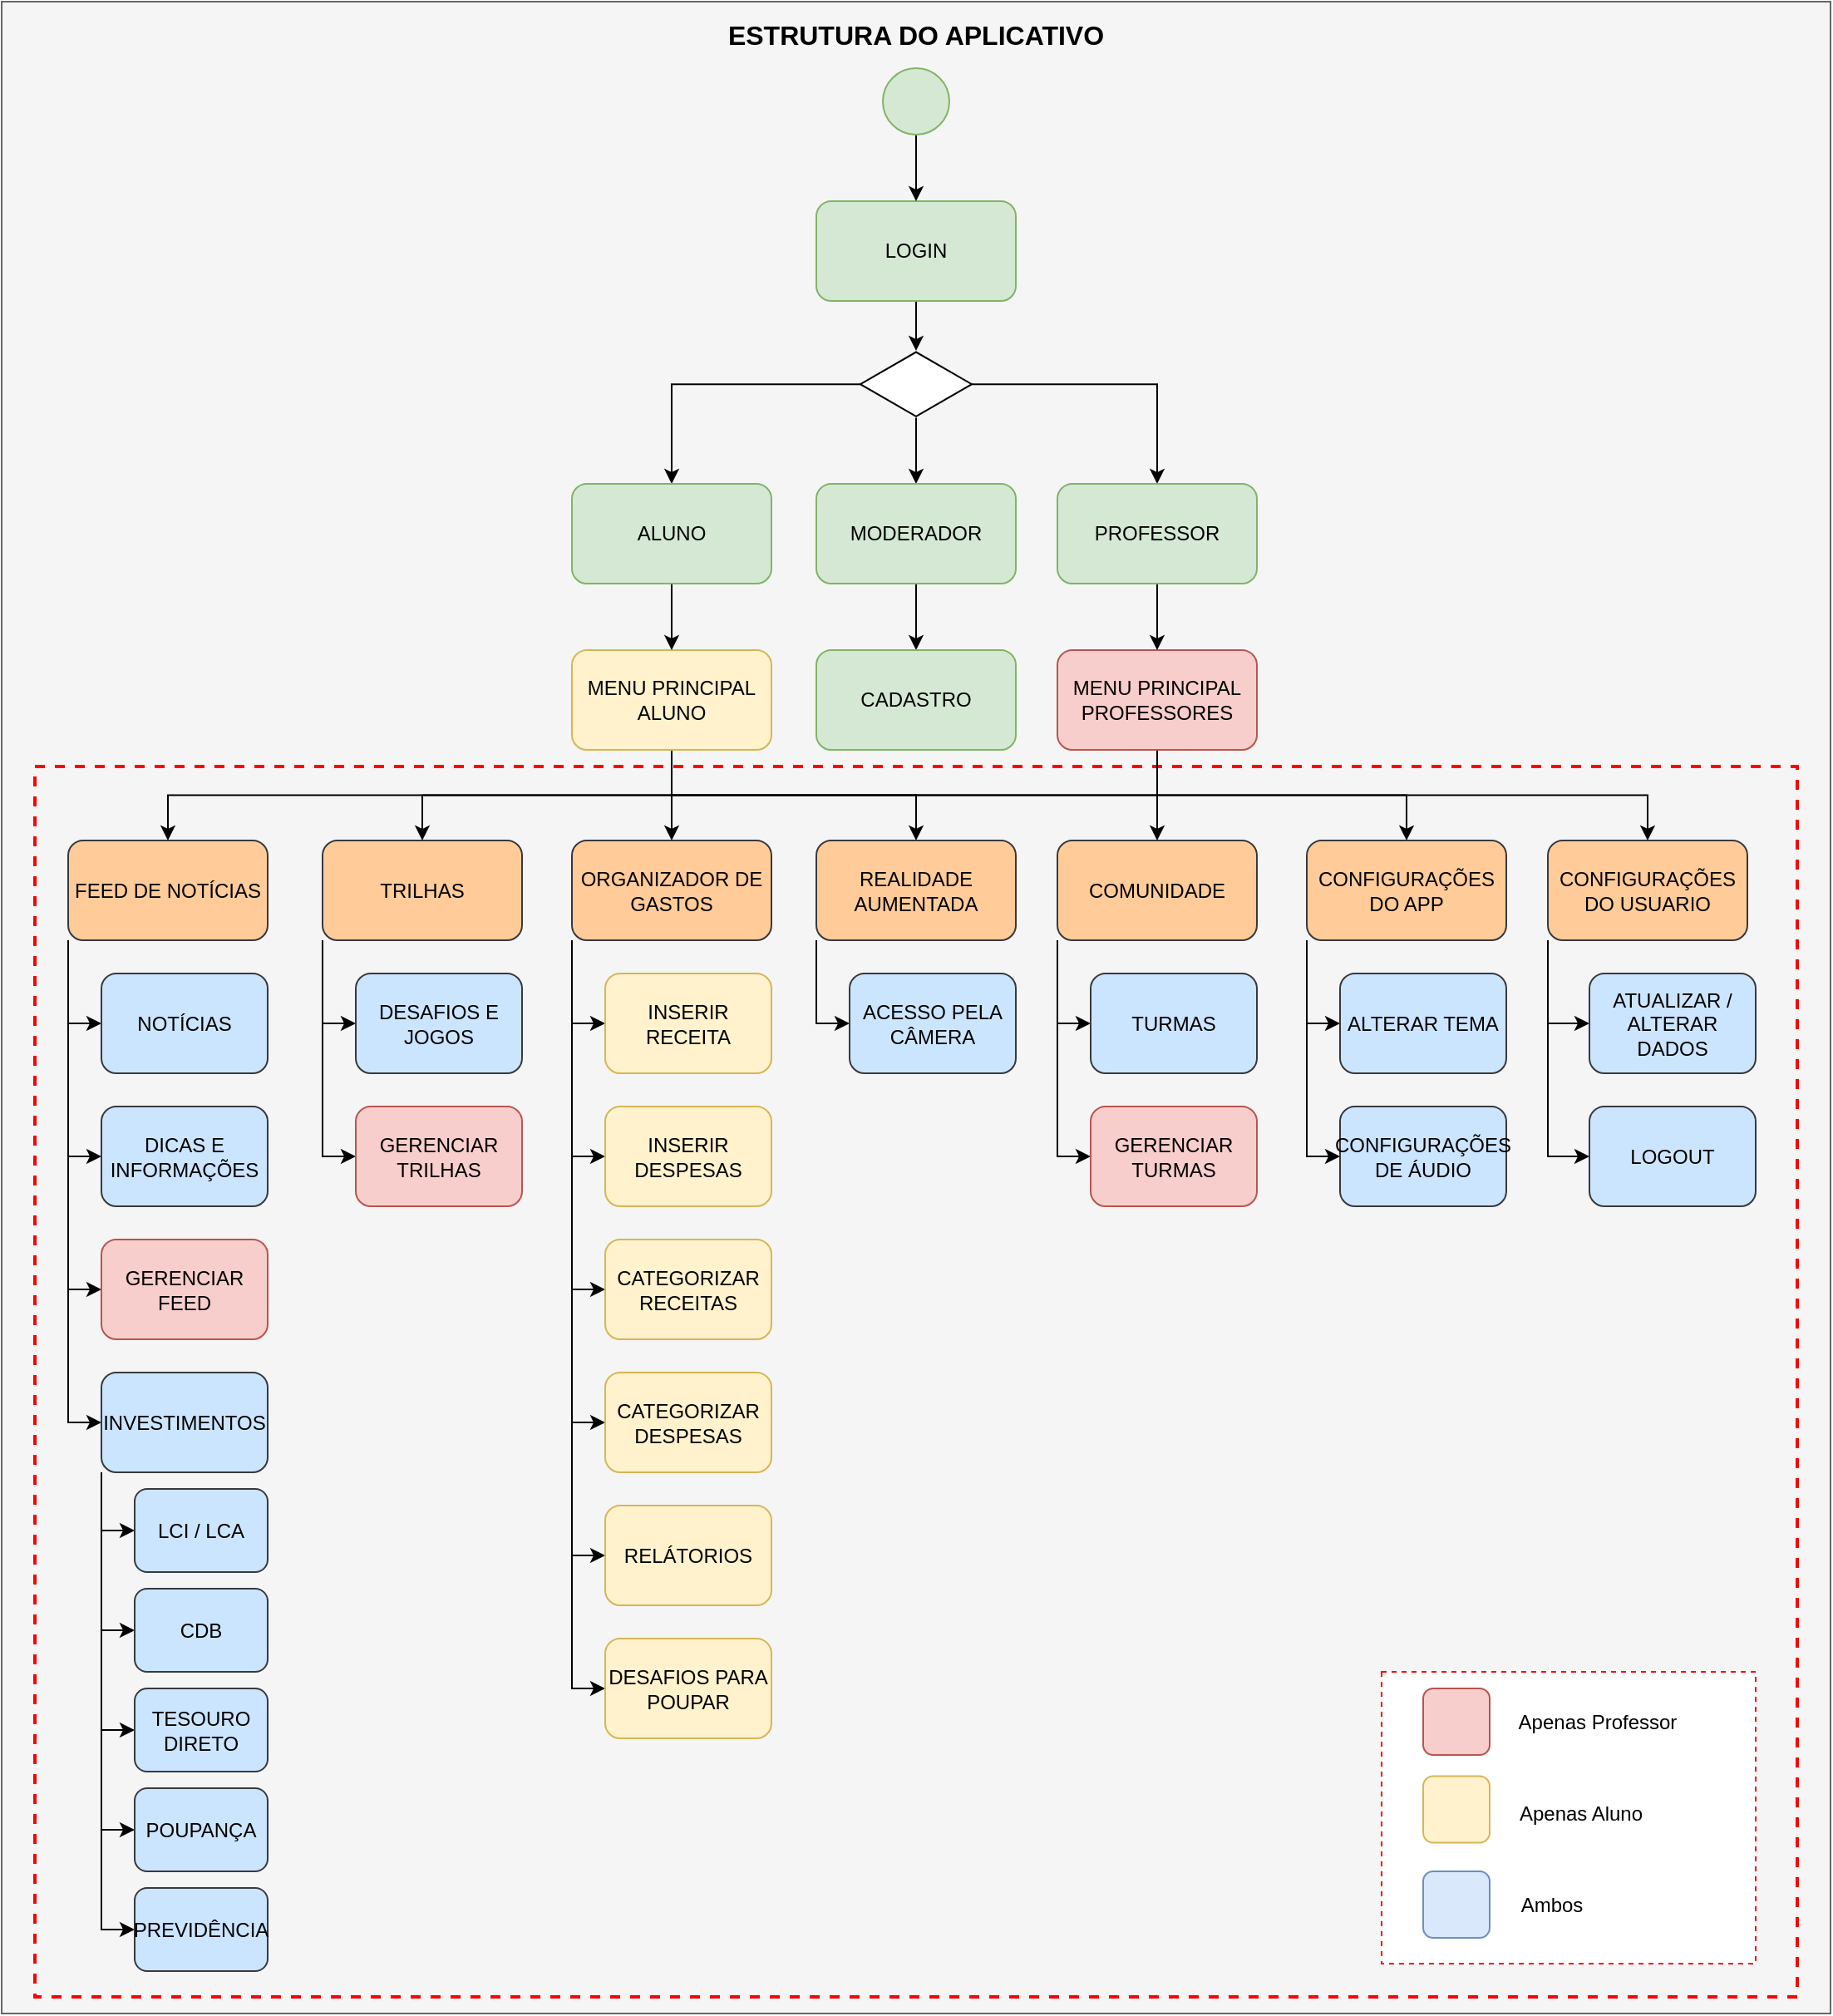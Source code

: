 <mxfile version="24.3.1" type="device">
  <diagram name="Página-1" id="UvxiDudPCTx69hKIyu-x">
    <mxGraphModel dx="2258" dy="1933" grid="1" gridSize="10" guides="1" tooltips="1" connect="1" arrows="1" fold="1" page="1" pageScale="1" pageWidth="827" pageHeight="1169" math="0" shadow="0">
      <root>
        <mxCell id="0" />
        <mxCell id="1" parent="0" />
        <mxCell id="NnoFlL8IRyMTeSpGXD7a-3" value="" style="rounded=0;whiteSpace=wrap;html=1;fillColor=#f5f5f5;fontColor=#333333;strokeColor=#666666;" parent="1" vertex="1">
          <mxGeometry x="-770" y="-60" width="1100" height="1210" as="geometry" />
        </mxCell>
        <mxCell id="IkJDrjzl-z41PmFatqKp-34" value="" style="rounded=0;whiteSpace=wrap;html=1;gradientColor=none;fillColor=none;dashed=1;strokeColor=#FF0000;strokeWidth=2;" parent="1" vertex="1">
          <mxGeometry x="-750" y="400" width="1060" height="740" as="geometry" />
        </mxCell>
        <mxCell id="IkJDrjzl-z41PmFatqKp-29" value="" style="rounded=0;whiteSpace=wrap;html=1;fillColor=default;dashed=1;strokeColor=#ff0000;" parent="1" vertex="1">
          <mxGeometry x="60" y="944.5" width="225" height="175.5" as="geometry" />
        </mxCell>
        <mxCell id="px6GwIb3NifLbQ9o1P_B-11" style="edgeStyle=orthogonalEdgeStyle;rounded=0;orthogonalLoop=1;jettySize=auto;html=1;exitX=0.5;exitY=1;exitDx=0;exitDy=0;" parent="1" source="GXVUt_CpKELL4S9qzEZ1-18" target="IkJDrjzl-z41PmFatqKp-1" edge="1">
          <mxGeometry relative="1" as="geometry" />
        </mxCell>
        <mxCell id="GXVUt_CpKELL4S9qzEZ1-18" value="LOGIN" style="rounded=1;whiteSpace=wrap;html=1;fillColor=#d5e8d4;strokeColor=#82b366;" parent="1" vertex="1">
          <mxGeometry x="-280" y="60" width="120" height="60" as="geometry" />
        </mxCell>
        <mxCell id="px6GwIb3NifLbQ9o1P_B-17" style="edgeStyle=orthogonalEdgeStyle;rounded=0;orthogonalLoop=1;jettySize=auto;html=1;exitX=0.5;exitY=1;exitDx=0;exitDy=0;entryX=0.5;entryY=0;entryDx=0;entryDy=0;" parent="1" source="GXVUt_CpKELL4S9qzEZ1-19" target="GXVUt_CpKELL4S9qzEZ1-30" edge="1">
          <mxGeometry relative="1" as="geometry" />
        </mxCell>
        <mxCell id="px6GwIb3NifLbQ9o1P_B-19" style="edgeStyle=orthogonalEdgeStyle;rounded=0;orthogonalLoop=1;jettySize=auto;html=1;exitX=0.5;exitY=1;exitDx=0;exitDy=0;" parent="1" source="GXVUt_CpKELL4S9qzEZ1-19" target="GXVUt_CpKELL4S9qzEZ1-28" edge="1">
          <mxGeometry relative="1" as="geometry" />
        </mxCell>
        <mxCell id="px6GwIb3NifLbQ9o1P_B-20" style="edgeStyle=orthogonalEdgeStyle;rounded=0;orthogonalLoop=1;jettySize=auto;html=1;exitX=0.5;exitY=1;exitDx=0;exitDy=0;" parent="1" source="GXVUt_CpKELL4S9qzEZ1-19" target="GXVUt_CpKELL4S9qzEZ1-27" edge="1">
          <mxGeometry relative="1" as="geometry" />
        </mxCell>
        <mxCell id="px6GwIb3NifLbQ9o1P_B-21" style="edgeStyle=orthogonalEdgeStyle;rounded=0;orthogonalLoop=1;jettySize=auto;html=1;exitX=0.5;exitY=1;exitDx=0;exitDy=0;" parent="1" source="GXVUt_CpKELL4S9qzEZ1-19" target="7EyF1_aJlE8CxIVccxEh-1" edge="1">
          <mxGeometry relative="1" as="geometry" />
        </mxCell>
        <mxCell id="GXVUt_CpKELL4S9qzEZ1-19" value="MENU PRINCIPAL ALUNO" style="rounded=1;whiteSpace=wrap;html=1;fillColor=#fff2cc;strokeColor=#d6b656;" parent="1" vertex="1">
          <mxGeometry x="-427" y="330" width="120" height="60" as="geometry" />
        </mxCell>
        <mxCell id="GXVUt_CpKELL4S9qzEZ1-118" style="edgeStyle=orthogonalEdgeStyle;rounded=0;orthogonalLoop=1;jettySize=auto;html=1;exitX=0;exitY=1;exitDx=0;exitDy=0;entryX=0;entryY=0.5;entryDx=0;entryDy=0;" parent="1" source="GXVUt_CpKELL4S9qzEZ1-25" target="GXVUt_CpKELL4S9qzEZ1-110" edge="1">
          <mxGeometry relative="1" as="geometry" />
        </mxCell>
        <mxCell id="GXVUt_CpKELL4S9qzEZ1-119" style="edgeStyle=orthogonalEdgeStyle;rounded=0;orthogonalLoop=1;jettySize=auto;html=1;exitX=0;exitY=1;exitDx=0;exitDy=0;entryX=0;entryY=0.5;entryDx=0;entryDy=0;" parent="1" source="GXVUt_CpKELL4S9qzEZ1-25" target="GXVUt_CpKELL4S9qzEZ1-41" edge="1">
          <mxGeometry relative="1" as="geometry" />
        </mxCell>
        <mxCell id="GXVUt_CpKELL4S9qzEZ1-25" value="CONFIGURAÇÕES DO USUARIO" style="rounded=1;whiteSpace=wrap;html=1;fillColor=#ffcc99;strokeColor=#36393d;" parent="1" vertex="1">
          <mxGeometry x="160" y="444.5" width="120" height="60" as="geometry" />
        </mxCell>
        <mxCell id="GXVUt_CpKELL4S9qzEZ1-113" style="edgeStyle=orthogonalEdgeStyle;rounded=0;orthogonalLoop=1;jettySize=auto;html=1;exitX=0;exitY=1;exitDx=0;exitDy=0;entryX=0;entryY=0.5;entryDx=0;entryDy=0;" parent="1" source="GXVUt_CpKELL4S9qzEZ1-26" target="GXVUt_CpKELL4S9qzEZ1-37" edge="1">
          <mxGeometry relative="1" as="geometry" />
        </mxCell>
        <mxCell id="IkJDrjzl-z41PmFatqKp-16" style="edgeStyle=orthogonalEdgeStyle;rounded=0;orthogonalLoop=1;jettySize=auto;html=1;exitX=0;exitY=1;exitDx=0;exitDy=0;entryX=0;entryY=0.5;entryDx=0;entryDy=0;" parent="1" source="GXVUt_CpKELL4S9qzEZ1-26" target="IkJDrjzl-z41PmFatqKp-13" edge="1">
          <mxGeometry relative="1" as="geometry" />
        </mxCell>
        <mxCell id="GXVUt_CpKELL4S9qzEZ1-26" value="COMUNIDADE" style="rounded=1;whiteSpace=wrap;html=1;fillColor=#ffcc99;strokeColor=#36393d;" parent="1" vertex="1">
          <mxGeometry x="-135" y="444.5" width="120" height="60" as="geometry" />
        </mxCell>
        <mxCell id="GXVUt_CpKELL4S9qzEZ1-103" style="edgeStyle=orthogonalEdgeStyle;rounded=0;orthogonalLoop=1;jettySize=auto;html=1;exitX=0;exitY=1;exitDx=0;exitDy=0;entryX=0;entryY=0.5;entryDx=0;entryDy=0;" parent="1" source="GXVUt_CpKELL4S9qzEZ1-27" target="GXVUt_CpKELL4S9qzEZ1-96" edge="1">
          <mxGeometry relative="1" as="geometry">
            <Array as="points">
              <mxPoint x="-427" y="554.5" />
            </Array>
          </mxGeometry>
        </mxCell>
        <mxCell id="GXVUt_CpKELL4S9qzEZ1-104" style="edgeStyle=orthogonalEdgeStyle;rounded=0;orthogonalLoop=1;jettySize=auto;html=1;exitX=0;exitY=1;exitDx=0;exitDy=0;entryX=0;entryY=0.5;entryDx=0;entryDy=0;" parent="1" source="GXVUt_CpKELL4S9qzEZ1-27" target="GXVUt_CpKELL4S9qzEZ1-101" edge="1">
          <mxGeometry relative="1" as="geometry" />
        </mxCell>
        <mxCell id="GXVUt_CpKELL4S9qzEZ1-105" style="edgeStyle=orthogonalEdgeStyle;rounded=0;orthogonalLoop=1;jettySize=auto;html=1;exitX=0;exitY=1;exitDx=0;exitDy=0;entryX=0;entryY=0.5;entryDx=0;entryDy=0;" parent="1" source="GXVUt_CpKELL4S9qzEZ1-27" target="GXVUt_CpKELL4S9qzEZ1-100" edge="1">
          <mxGeometry relative="1" as="geometry" />
        </mxCell>
        <mxCell id="GXVUt_CpKELL4S9qzEZ1-106" style="edgeStyle=orthogonalEdgeStyle;rounded=0;orthogonalLoop=1;jettySize=auto;html=1;exitX=0;exitY=1;exitDx=0;exitDy=0;entryX=0;entryY=0.5;entryDx=0;entryDy=0;" parent="1" source="GXVUt_CpKELL4S9qzEZ1-27" target="GXVUt_CpKELL4S9qzEZ1-99" edge="1">
          <mxGeometry relative="1" as="geometry" />
        </mxCell>
        <mxCell id="GXVUt_CpKELL4S9qzEZ1-107" style="edgeStyle=orthogonalEdgeStyle;rounded=0;orthogonalLoop=1;jettySize=auto;html=1;exitX=0;exitY=1;exitDx=0;exitDy=0;entryX=0;entryY=0.5;entryDx=0;entryDy=0;" parent="1" source="GXVUt_CpKELL4S9qzEZ1-27" target="GXVUt_CpKELL4S9qzEZ1-98" edge="1">
          <mxGeometry relative="1" as="geometry" />
        </mxCell>
        <mxCell id="GXVUt_CpKELL4S9qzEZ1-108" style="edgeStyle=orthogonalEdgeStyle;rounded=0;orthogonalLoop=1;jettySize=auto;html=1;exitX=0;exitY=1;exitDx=0;exitDy=0;entryX=0;entryY=0.5;entryDx=0;entryDy=0;" parent="1" source="GXVUt_CpKELL4S9qzEZ1-27" target="GXVUt_CpKELL4S9qzEZ1-97" edge="1">
          <mxGeometry relative="1" as="geometry" />
        </mxCell>
        <mxCell id="GXVUt_CpKELL4S9qzEZ1-27" value="ORGANIZADOR DE GASTOS" style="rounded=1;whiteSpace=wrap;html=1;fillColor=#ffcc99;strokeColor=#36393d;" parent="1" vertex="1">
          <mxGeometry x="-427" y="444.5" width="120" height="60" as="geometry" />
        </mxCell>
        <mxCell id="GXVUt_CpKELL4S9qzEZ1-89" style="edgeStyle=orthogonalEdgeStyle;rounded=0;orthogonalLoop=1;jettySize=auto;html=1;exitX=0;exitY=1;exitDx=0;exitDy=0;entryX=0;entryY=0.5;entryDx=0;entryDy=0;" parent="1" source="GXVUt_CpKELL4S9qzEZ1-28" target="GXVUt_CpKELL4S9qzEZ1-80" edge="1">
          <mxGeometry relative="1" as="geometry">
            <Array as="points">
              <mxPoint x="-577" y="554.5" />
            </Array>
          </mxGeometry>
        </mxCell>
        <mxCell id="IkJDrjzl-z41PmFatqKp-15" style="edgeStyle=orthogonalEdgeStyle;rounded=0;orthogonalLoop=1;jettySize=auto;html=1;exitX=0;exitY=1;exitDx=0;exitDy=0;entryX=0;entryY=0.5;entryDx=0;entryDy=0;" parent="1" source="GXVUt_CpKELL4S9qzEZ1-28" target="IkJDrjzl-z41PmFatqKp-14" edge="1">
          <mxGeometry relative="1" as="geometry">
            <Array as="points">
              <mxPoint x="-577" y="634.5" />
            </Array>
          </mxGeometry>
        </mxCell>
        <mxCell id="GXVUt_CpKELL4S9qzEZ1-28" value="TRILHAS" style="rounded=1;whiteSpace=wrap;html=1;fillColor=#ffcc99;strokeColor=#36393d;" parent="1" vertex="1">
          <mxGeometry x="-577" y="444.5" width="120" height="60" as="geometry" />
        </mxCell>
        <mxCell id="GXVUt_CpKELL4S9qzEZ1-71" style="edgeStyle=orthogonalEdgeStyle;rounded=0;orthogonalLoop=1;jettySize=auto;html=1;exitX=0;exitY=1;exitDx=0;exitDy=0;entryX=0;entryY=0.5;entryDx=0;entryDy=0;" parent="1" source="GXVUt_CpKELL4S9qzEZ1-29" target="GXVUt_CpKELL4S9qzEZ1-32" edge="1">
          <mxGeometry relative="1" as="geometry">
            <Array as="points">
              <mxPoint x="-730" y="634.5" />
            </Array>
          </mxGeometry>
        </mxCell>
        <mxCell id="7EyF1_aJlE8CxIVccxEh-4" style="edgeStyle=orthogonalEdgeStyle;rounded=0;orthogonalLoop=1;jettySize=auto;html=1;exitX=0;exitY=1;exitDx=0;exitDy=0;entryX=0;entryY=0.5;entryDx=0;entryDy=0;" parent="1" source="GXVUt_CpKELL4S9qzEZ1-29" target="GXVUt_CpKELL4S9qzEZ1-33" edge="1">
          <mxGeometry relative="1" as="geometry" />
        </mxCell>
        <mxCell id="IkJDrjzl-z41PmFatqKp-19" style="edgeStyle=orthogonalEdgeStyle;rounded=0;orthogonalLoop=1;jettySize=auto;html=1;exitX=0;exitY=1;exitDx=0;exitDy=0;entryX=0;entryY=0.5;entryDx=0;entryDy=0;" parent="1" source="GXVUt_CpKELL4S9qzEZ1-29" target="IkJDrjzl-z41PmFatqKp-18" edge="1">
          <mxGeometry relative="1" as="geometry" />
        </mxCell>
        <mxCell id="X6eICQ6PJf0R-Lsuph4n-5" style="edgeStyle=orthogonalEdgeStyle;rounded=0;orthogonalLoop=1;jettySize=auto;html=1;exitX=0;exitY=1;exitDx=0;exitDy=0;entryX=0;entryY=0.5;entryDx=0;entryDy=0;" parent="1" source="GXVUt_CpKELL4S9qzEZ1-29" target="GXVUt_CpKELL4S9qzEZ1-31" edge="1">
          <mxGeometry relative="1" as="geometry">
            <Array as="points">
              <mxPoint x="-730" y="554.5" />
            </Array>
          </mxGeometry>
        </mxCell>
        <mxCell id="GXVUt_CpKELL4S9qzEZ1-29" value="FEED DE NOTÍCIAS" style="rounded=1;whiteSpace=wrap;html=1;fillColor=#ffcc99;strokeColor=#36393d;" parent="1" vertex="1">
          <mxGeometry x="-730" y="444.5" width="120" height="60" as="geometry" />
        </mxCell>
        <mxCell id="GXVUt_CpKELL4S9qzEZ1-115" style="edgeStyle=orthogonalEdgeStyle;rounded=0;orthogonalLoop=1;jettySize=auto;html=1;exitX=0;exitY=1;exitDx=0;exitDy=0;entryX=0;entryY=0.5;entryDx=0;entryDy=0;" parent="1" source="GXVUt_CpKELL4S9qzEZ1-30" target="GXVUt_CpKELL4S9qzEZ1-43" edge="1">
          <mxGeometry relative="1" as="geometry" />
        </mxCell>
        <mxCell id="GXVUt_CpKELL4S9qzEZ1-116" style="edgeStyle=orthogonalEdgeStyle;rounded=0;orthogonalLoop=1;jettySize=auto;html=1;exitX=0;exitY=1;exitDx=0;exitDy=0;entryX=0;entryY=0.5;entryDx=0;entryDy=0;" parent="1" source="GXVUt_CpKELL4S9qzEZ1-30" target="GXVUt_CpKELL4S9qzEZ1-111" edge="1">
          <mxGeometry relative="1" as="geometry" />
        </mxCell>
        <mxCell id="GXVUt_CpKELL4S9qzEZ1-30" value="CONFIGURAÇÕES DO APP" style="rounded=1;whiteSpace=wrap;html=1;fillColor=#ffcc99;strokeColor=#36393d;" parent="1" vertex="1">
          <mxGeometry x="15" y="444.5" width="120" height="60" as="geometry" />
        </mxCell>
        <mxCell id="GXVUt_CpKELL4S9qzEZ1-31" value="NOTÍCIAS" style="rounded=1;whiteSpace=wrap;html=1;fillColor=#cce5ff;strokeColor=#36393d;" parent="1" vertex="1">
          <mxGeometry x="-710" y="524.5" width="100" height="60" as="geometry" />
        </mxCell>
        <mxCell id="GXVUt_CpKELL4S9qzEZ1-32" value="DICAS E INFORMAÇÕES" style="rounded=1;whiteSpace=wrap;html=1;fillColor=#cce5ff;strokeColor=#36393d;" parent="1" vertex="1">
          <mxGeometry x="-710" y="604.5" width="100" height="60" as="geometry" />
        </mxCell>
        <mxCell id="GXVUt_CpKELL4S9qzEZ1-81" style="edgeStyle=orthogonalEdgeStyle;rounded=0;orthogonalLoop=1;jettySize=auto;html=1;exitX=0;exitY=1;exitDx=0;exitDy=0;entryX=0;entryY=0.5;entryDx=0;entryDy=0;" parent="1" source="GXVUt_CpKELL4S9qzEZ1-33" target="GXVUt_CpKELL4S9qzEZ1-35" edge="1">
          <mxGeometry relative="1" as="geometry" />
        </mxCell>
        <mxCell id="GXVUt_CpKELL4S9qzEZ1-85" style="edgeStyle=orthogonalEdgeStyle;rounded=0;orthogonalLoop=1;jettySize=auto;html=1;exitX=0;exitY=1;exitDx=0;exitDy=0;entryX=0;entryY=0.5;entryDx=0;entryDy=0;" parent="1" source="GXVUt_CpKELL4S9qzEZ1-33" target="GXVUt_CpKELL4S9qzEZ1-36" edge="1">
          <mxGeometry relative="1" as="geometry" />
        </mxCell>
        <mxCell id="GXVUt_CpKELL4S9qzEZ1-86" style="edgeStyle=orthogonalEdgeStyle;rounded=0;orthogonalLoop=1;jettySize=auto;html=1;exitX=0;exitY=1;exitDx=0;exitDy=0;entryX=0;entryY=0.5;entryDx=0;entryDy=0;" parent="1" source="GXVUt_CpKELL4S9qzEZ1-33" target="GXVUt_CpKELL4S9qzEZ1-39" edge="1">
          <mxGeometry relative="1" as="geometry" />
        </mxCell>
        <mxCell id="GXVUt_CpKELL4S9qzEZ1-87" style="edgeStyle=orthogonalEdgeStyle;rounded=0;orthogonalLoop=1;jettySize=auto;html=1;exitX=0;exitY=1;exitDx=0;exitDy=0;entryX=0;entryY=0.5;entryDx=0;entryDy=0;" parent="1" source="GXVUt_CpKELL4S9qzEZ1-33" target="GXVUt_CpKELL4S9qzEZ1-34" edge="1">
          <mxGeometry relative="1" as="geometry" />
        </mxCell>
        <mxCell id="GXVUt_CpKELL4S9qzEZ1-88" style="edgeStyle=orthogonalEdgeStyle;rounded=0;orthogonalLoop=1;jettySize=auto;html=1;exitX=0;exitY=1;exitDx=0;exitDy=0;entryX=0;entryY=0.5;entryDx=0;entryDy=0;" parent="1" source="GXVUt_CpKELL4S9qzEZ1-33" target="GXVUt_CpKELL4S9qzEZ1-84" edge="1">
          <mxGeometry relative="1" as="geometry" />
        </mxCell>
        <mxCell id="GXVUt_CpKELL4S9qzEZ1-33" value="INVESTIMENTOS" style="rounded=1;whiteSpace=wrap;html=1;fillColor=#cce5ff;strokeColor=#36393d;" parent="1" vertex="1">
          <mxGeometry x="-710" y="764.5" width="100" height="60" as="geometry" />
        </mxCell>
        <mxCell id="GXVUt_CpKELL4S9qzEZ1-34" value="POUPANÇA" style="rounded=1;whiteSpace=wrap;html=1;fillColor=#cce5ff;strokeColor=#36393d;" parent="1" vertex="1">
          <mxGeometry x="-690" y="1014.5" width="80" height="50" as="geometry" />
        </mxCell>
        <mxCell id="GXVUt_CpKELL4S9qzEZ1-35" value="LCI / LCA" style="rounded=1;whiteSpace=wrap;html=1;fillColor=#cce5ff;strokeColor=#36393d;" parent="1" vertex="1">
          <mxGeometry x="-690" y="834.5" width="80" height="50" as="geometry" />
        </mxCell>
        <mxCell id="GXVUt_CpKELL4S9qzEZ1-36" value="CDB" style="rounded=1;whiteSpace=wrap;html=1;fillColor=#cce5ff;strokeColor=#36393d;" parent="1" vertex="1">
          <mxGeometry x="-690" y="894.5" width="80" height="50" as="geometry" />
        </mxCell>
        <mxCell id="GXVUt_CpKELL4S9qzEZ1-37" value="TURMAS" style="rounded=1;whiteSpace=wrap;html=1;fillColor=#cce5ff;strokeColor=#36393d;" parent="1" vertex="1">
          <mxGeometry x="-115" y="524.5" width="100" height="60" as="geometry" />
        </mxCell>
        <mxCell id="GXVUt_CpKELL4S9qzEZ1-39" value="TESOURO DIRETO" style="rounded=1;whiteSpace=wrap;html=1;fillColor=#cce5ff;strokeColor=#36393d;" parent="1" vertex="1">
          <mxGeometry x="-690" y="954.5" width="80" height="50" as="geometry" />
        </mxCell>
        <mxCell id="GXVUt_CpKELL4S9qzEZ1-41" value="LOGOUT" style="rounded=1;whiteSpace=wrap;html=1;fillColor=#cce5ff;strokeColor=#36393d;" parent="1" vertex="1">
          <mxGeometry x="185" y="604.5" width="100" height="60" as="geometry" />
        </mxCell>
        <mxCell id="GXVUt_CpKELL4S9qzEZ1-43" value="ALTERAR TEMA" style="rounded=1;whiteSpace=wrap;html=1;fillColor=#cce5ff;strokeColor=#36393d;" parent="1" vertex="1">
          <mxGeometry x="35" y="524.5" width="100" height="60" as="geometry" />
        </mxCell>
        <mxCell id="px6GwIb3NifLbQ9o1P_B-3" style="edgeStyle=orthogonalEdgeStyle;rounded=0;orthogonalLoop=1;jettySize=auto;html=1;exitX=0.5;exitY=1;exitDx=0;exitDy=0;" parent="1" source="GXVUt_CpKELL4S9qzEZ1-48" target="GXVUt_CpKELL4S9qzEZ1-18" edge="1">
          <mxGeometry relative="1" as="geometry" />
        </mxCell>
        <mxCell id="GXVUt_CpKELL4S9qzEZ1-48" value="" style="ellipse;whiteSpace=wrap;html=1;aspect=fixed;fillColor=#d5e8d4;strokeColor=#82b366;" parent="1" vertex="1">
          <mxGeometry x="-240" y="-20" width="40" height="40" as="geometry" />
        </mxCell>
        <mxCell id="GXVUt_CpKELL4S9qzEZ1-80" value="DESAFIOS E JOGOS" style="rounded=1;whiteSpace=wrap;html=1;fillColor=#cce5ff;strokeColor=#36393d;" parent="1" vertex="1">
          <mxGeometry x="-557" y="524.5" width="100" height="60" as="geometry" />
        </mxCell>
        <mxCell id="GXVUt_CpKELL4S9qzEZ1-84" value="PREVIDÊNCIA" style="rounded=1;whiteSpace=wrap;html=1;fillColor=#cce5ff;strokeColor=#36393d;" parent="1" vertex="1">
          <mxGeometry x="-690" y="1074.5" width="80" height="50" as="geometry" />
        </mxCell>
        <mxCell id="GXVUt_CpKELL4S9qzEZ1-96" value="INSERIR RECEITA" style="rounded=1;whiteSpace=wrap;html=1;fillColor=#fff2cc;strokeColor=#d6b656;" parent="1" vertex="1">
          <mxGeometry x="-407" y="524.5" width="100" height="60" as="geometry" />
        </mxCell>
        <mxCell id="GXVUt_CpKELL4S9qzEZ1-97" value="DESAFIOS PARA POUPAR" style="rounded=1;whiteSpace=wrap;html=1;fillColor=#fff2cc;strokeColor=#d6b656;" parent="1" vertex="1">
          <mxGeometry x="-407" y="924.5" width="100" height="60" as="geometry" />
        </mxCell>
        <mxCell id="GXVUt_CpKELL4S9qzEZ1-98" value="RELÁTORIOS" style="rounded=1;whiteSpace=wrap;html=1;fillColor=#fff2cc;strokeColor=#d6b656;" parent="1" vertex="1">
          <mxGeometry x="-407" y="844.5" width="100" height="60" as="geometry" />
        </mxCell>
        <mxCell id="GXVUt_CpKELL4S9qzEZ1-99" value="CATEGORIZAR DESPESAS&lt;br&gt;" style="rounded=1;whiteSpace=wrap;html=1;fillColor=#fff2cc;strokeColor=#d6b656;" parent="1" vertex="1">
          <mxGeometry x="-407" y="764.5" width="100" height="60" as="geometry" />
        </mxCell>
        <mxCell id="GXVUt_CpKELL4S9qzEZ1-100" value="CATEGORIZAR RECEITAS" style="rounded=1;whiteSpace=wrap;html=1;fillColor=#fff2cc;strokeColor=#d6b656;" parent="1" vertex="1">
          <mxGeometry x="-407" y="684.5" width="100" height="60" as="geometry" />
        </mxCell>
        <mxCell id="GXVUt_CpKELL4S9qzEZ1-101" value="INSERIR DESPESAS" style="rounded=1;whiteSpace=wrap;html=1;fillColor=#fff2cc;strokeColor=#d6b656;" parent="1" vertex="1">
          <mxGeometry x="-407" y="604.5" width="100" height="60" as="geometry" />
        </mxCell>
        <mxCell id="GXVUt_CpKELL4S9qzEZ1-110" value="ATUALIZAR / ALTERAR DADOS" style="rounded=1;whiteSpace=wrap;html=1;fillColor=#cce5ff;strokeColor=#36393d;" parent="1" vertex="1">
          <mxGeometry x="185" y="524.5" width="100" height="60" as="geometry" />
        </mxCell>
        <mxCell id="GXVUt_CpKELL4S9qzEZ1-111" value="CONFIGURAÇÕES DE ÁUDIO" style="rounded=1;whiteSpace=wrap;html=1;fillColor=#cce5ff;strokeColor=#36393d;" parent="1" vertex="1">
          <mxGeometry x="35" y="604.5" width="100" height="60" as="geometry" />
        </mxCell>
        <mxCell id="GXVUt_CpKELL4S9qzEZ1-120" value="&lt;font size=&quot;1&quot;&gt;&lt;b style=&quot;font-size: 16px;&quot;&gt;ESTRUTURA DO APLICATIVO&lt;/b&gt;&lt;/font&gt;" style="rounded=0;whiteSpace=wrap;html=1;fillColor=none;strokeColor=none;" parent="1" vertex="1">
          <mxGeometry x="-335" y="-60" width="230" height="40" as="geometry" />
        </mxCell>
        <mxCell id="7EyF1_aJlE8CxIVccxEh-6" style="edgeStyle=orthogonalEdgeStyle;rounded=0;orthogonalLoop=1;jettySize=auto;html=1;exitX=0;exitY=1;exitDx=0;exitDy=0;entryX=0;entryY=0.5;entryDx=0;entryDy=0;" parent="1" source="7EyF1_aJlE8CxIVccxEh-1" target="7EyF1_aJlE8CxIVccxEh-3" edge="1">
          <mxGeometry relative="1" as="geometry" />
        </mxCell>
        <mxCell id="7EyF1_aJlE8CxIVccxEh-1" value="REALIDADE AUMENTADA" style="rounded=1;whiteSpace=wrap;html=1;fillColor=#ffcc99;strokeColor=#36393d;" parent="1" vertex="1">
          <mxGeometry x="-280" y="444.5" width="120" height="60" as="geometry" />
        </mxCell>
        <mxCell id="7EyF1_aJlE8CxIVccxEh-3" value="ACESSO PELA CÂMERA" style="rounded=1;whiteSpace=wrap;html=1;fillColor=#cce5ff;strokeColor=#36393d;" parent="1" vertex="1">
          <mxGeometry x="-260" y="524.5" width="100" height="60" as="geometry" />
        </mxCell>
        <mxCell id="px6GwIb3NifLbQ9o1P_B-12" value="" style="edgeStyle=orthogonalEdgeStyle;rounded=0;orthogonalLoop=1;jettySize=auto;html=1;" parent="1" source="IkJDrjzl-z41PmFatqKp-1" target="px6GwIb3NifLbQ9o1P_B-6" edge="1">
          <mxGeometry relative="1" as="geometry" />
        </mxCell>
        <mxCell id="px6GwIb3NifLbQ9o1P_B-14" value="" style="edgeStyle=orthogonalEdgeStyle;rounded=0;orthogonalLoop=1;jettySize=auto;html=1;" parent="1" source="IkJDrjzl-z41PmFatqKp-1" target="px6GwIb3NifLbQ9o1P_B-5" edge="1">
          <mxGeometry relative="1" as="geometry" />
        </mxCell>
        <mxCell id="vDZ0gqjRfttw_ehKgVSJ-2" value="" style="edgeStyle=orthogonalEdgeStyle;rounded=0;orthogonalLoop=1;jettySize=auto;html=1;" edge="1" parent="1" source="IkJDrjzl-z41PmFatqKp-1" target="vDZ0gqjRfttw_ehKgVSJ-1">
          <mxGeometry relative="1" as="geometry" />
        </mxCell>
        <mxCell id="IkJDrjzl-z41PmFatqKp-1" value="" style="html=1;whiteSpace=wrap;aspect=fixed;shape=isoRectangle;" parent="1" vertex="1">
          <mxGeometry x="-253.5" y="150" width="67" height="40.2" as="geometry" />
        </mxCell>
        <mxCell id="px6GwIb3NifLbQ9o1P_B-18" style="edgeStyle=orthogonalEdgeStyle;rounded=0;orthogonalLoop=1;jettySize=auto;html=1;exitX=0.5;exitY=1;exitDx=0;exitDy=0;" parent="1" source="IkJDrjzl-z41PmFatqKp-3" target="GXVUt_CpKELL4S9qzEZ1-29" edge="1">
          <mxGeometry relative="1" as="geometry" />
        </mxCell>
        <mxCell id="px6GwIb3NifLbQ9o1P_B-22" style="edgeStyle=orthogonalEdgeStyle;rounded=0;orthogonalLoop=1;jettySize=auto;html=1;exitX=0.5;exitY=1;exitDx=0;exitDy=0;entryX=0.5;entryY=0;entryDx=0;entryDy=0;" parent="1" source="IkJDrjzl-z41PmFatqKp-3" target="GXVUt_CpKELL4S9qzEZ1-26" edge="1">
          <mxGeometry relative="1" as="geometry" />
        </mxCell>
        <mxCell id="px6GwIb3NifLbQ9o1P_B-24" style="edgeStyle=orthogonalEdgeStyle;rounded=0;orthogonalLoop=1;jettySize=auto;html=1;exitX=0.5;exitY=1;exitDx=0;exitDy=0;entryX=0.5;entryY=0;entryDx=0;entryDy=0;" parent="1" source="IkJDrjzl-z41PmFatqKp-3" target="GXVUt_CpKELL4S9qzEZ1-25" edge="1">
          <mxGeometry relative="1" as="geometry" />
        </mxCell>
        <mxCell id="IkJDrjzl-z41PmFatqKp-3" value="MENU PRINCIPAL PROFESSORES" style="rounded=1;whiteSpace=wrap;html=1;fillColor=#f8cecc;strokeColor=#b85450;" parent="1" vertex="1">
          <mxGeometry x="-135" y="330" width="120" height="60" as="geometry" />
        </mxCell>
        <mxCell id="IkJDrjzl-z41PmFatqKp-13" value="GERENCIAR TURMAS" style="rounded=1;whiteSpace=wrap;html=1;fillColor=#f8cecc;strokeColor=#b85450;" parent="1" vertex="1">
          <mxGeometry x="-115" y="604.5" width="100" height="60" as="geometry" />
        </mxCell>
        <mxCell id="IkJDrjzl-z41PmFatqKp-14" value="GERENCIAR TRILHAS" style="rounded=1;whiteSpace=wrap;html=1;fillColor=#f8cecc;strokeColor=#b85450;" parent="1" vertex="1">
          <mxGeometry x="-557" y="604.5" width="100" height="60" as="geometry" />
        </mxCell>
        <mxCell id="IkJDrjzl-z41PmFatqKp-18" value="GERENCIAR FEED" style="rounded=1;whiteSpace=wrap;html=1;fillColor=#f8cecc;strokeColor=#b85450;" parent="1" vertex="1">
          <mxGeometry x="-710" y="684.5" width="100" height="60" as="geometry" />
        </mxCell>
        <mxCell id="IkJDrjzl-z41PmFatqKp-21" value="" style="rounded=1;whiteSpace=wrap;html=1;fillColor=#f8cecc;strokeColor=#b85450;" parent="1" vertex="1">
          <mxGeometry x="85" y="954.5" width="40" height="40" as="geometry" />
        </mxCell>
        <mxCell id="IkJDrjzl-z41PmFatqKp-25" value="" style="rounded=1;whiteSpace=wrap;html=1;fillColor=#dae8fc;strokeColor=#6c8ebf;" parent="1" vertex="1">
          <mxGeometry x="85" y="1064.5" width="40" height="40" as="geometry" />
        </mxCell>
        <mxCell id="IkJDrjzl-z41PmFatqKp-26" value="Apenas Professor " style="text;html=1;align=center;verticalAlign=middle;whiteSpace=wrap;rounded=0;" parent="1" vertex="1">
          <mxGeometry x="135" y="959.5" width="110" height="30" as="geometry" />
        </mxCell>
        <mxCell id="IkJDrjzl-z41PmFatqKp-27" value="Apenas Aluno " style="text;html=1;align=center;verticalAlign=middle;whiteSpace=wrap;rounded=0;" parent="1" vertex="1">
          <mxGeometry x="125" y="1014.5" width="110" height="30" as="geometry" />
        </mxCell>
        <mxCell id="IkJDrjzl-z41PmFatqKp-28" value="Ambos" style="text;html=1;align=center;verticalAlign=middle;whiteSpace=wrap;rounded=0;" parent="1" vertex="1">
          <mxGeometry x="135" y="1069.5" width="55" height="30" as="geometry" />
        </mxCell>
        <mxCell id="IkJDrjzl-z41PmFatqKp-30" value="" style="rounded=1;whiteSpace=wrap;html=1;fillColor=#fff2cc;strokeColor=#d6b656;" parent="1" vertex="1">
          <mxGeometry x="85" y="1007.25" width="40" height="40" as="geometry" />
        </mxCell>
        <mxCell id="px6GwIb3NifLbQ9o1P_B-9" style="edgeStyle=orthogonalEdgeStyle;rounded=0;orthogonalLoop=1;jettySize=auto;html=1;exitX=0.5;exitY=1;exitDx=0;exitDy=0;entryX=0.5;entryY=0;entryDx=0;entryDy=0;" parent="1" source="px6GwIb3NifLbQ9o1P_B-5" target="IkJDrjzl-z41PmFatqKp-3" edge="1">
          <mxGeometry relative="1" as="geometry" />
        </mxCell>
        <mxCell id="px6GwIb3NifLbQ9o1P_B-5" value="PROFESSOR" style="rounded=1;whiteSpace=wrap;html=1;fillColor=#d5e8d4;strokeColor=#82b366;" parent="1" vertex="1">
          <mxGeometry x="-135" y="230" width="120" height="60" as="geometry" />
        </mxCell>
        <mxCell id="px6GwIb3NifLbQ9o1P_B-15" value="" style="edgeStyle=orthogonalEdgeStyle;rounded=0;orthogonalLoop=1;jettySize=auto;html=1;" parent="1" source="px6GwIb3NifLbQ9o1P_B-6" target="GXVUt_CpKELL4S9qzEZ1-19" edge="1">
          <mxGeometry relative="1" as="geometry" />
        </mxCell>
        <mxCell id="px6GwIb3NifLbQ9o1P_B-6" value="ALUNO" style="rounded=1;whiteSpace=wrap;html=1;fillColor=#d5e8d4;strokeColor=#82b366;" parent="1" vertex="1">
          <mxGeometry x="-427" y="230" width="120" height="60" as="geometry" />
        </mxCell>
        <mxCell id="vDZ0gqjRfttw_ehKgVSJ-4" style="edgeStyle=orthogonalEdgeStyle;rounded=0;orthogonalLoop=1;jettySize=auto;html=1;exitX=0.5;exitY=1;exitDx=0;exitDy=0;" edge="1" parent="1" source="vDZ0gqjRfttw_ehKgVSJ-1" target="vDZ0gqjRfttw_ehKgVSJ-3">
          <mxGeometry relative="1" as="geometry" />
        </mxCell>
        <mxCell id="vDZ0gqjRfttw_ehKgVSJ-1" value="MODERADOR" style="rounded=1;whiteSpace=wrap;html=1;fillColor=#d5e8d4;strokeColor=#82b366;" vertex="1" parent="1">
          <mxGeometry x="-280" y="230" width="120" height="60" as="geometry" />
        </mxCell>
        <mxCell id="vDZ0gqjRfttw_ehKgVSJ-3" value="CADASTRO" style="rounded=1;whiteSpace=wrap;html=1;fillColor=#d5e8d4;strokeColor=#82b366;" vertex="1" parent="1">
          <mxGeometry x="-280" y="330" width="120" height="60" as="geometry" />
        </mxCell>
      </root>
    </mxGraphModel>
  </diagram>
</mxfile>
